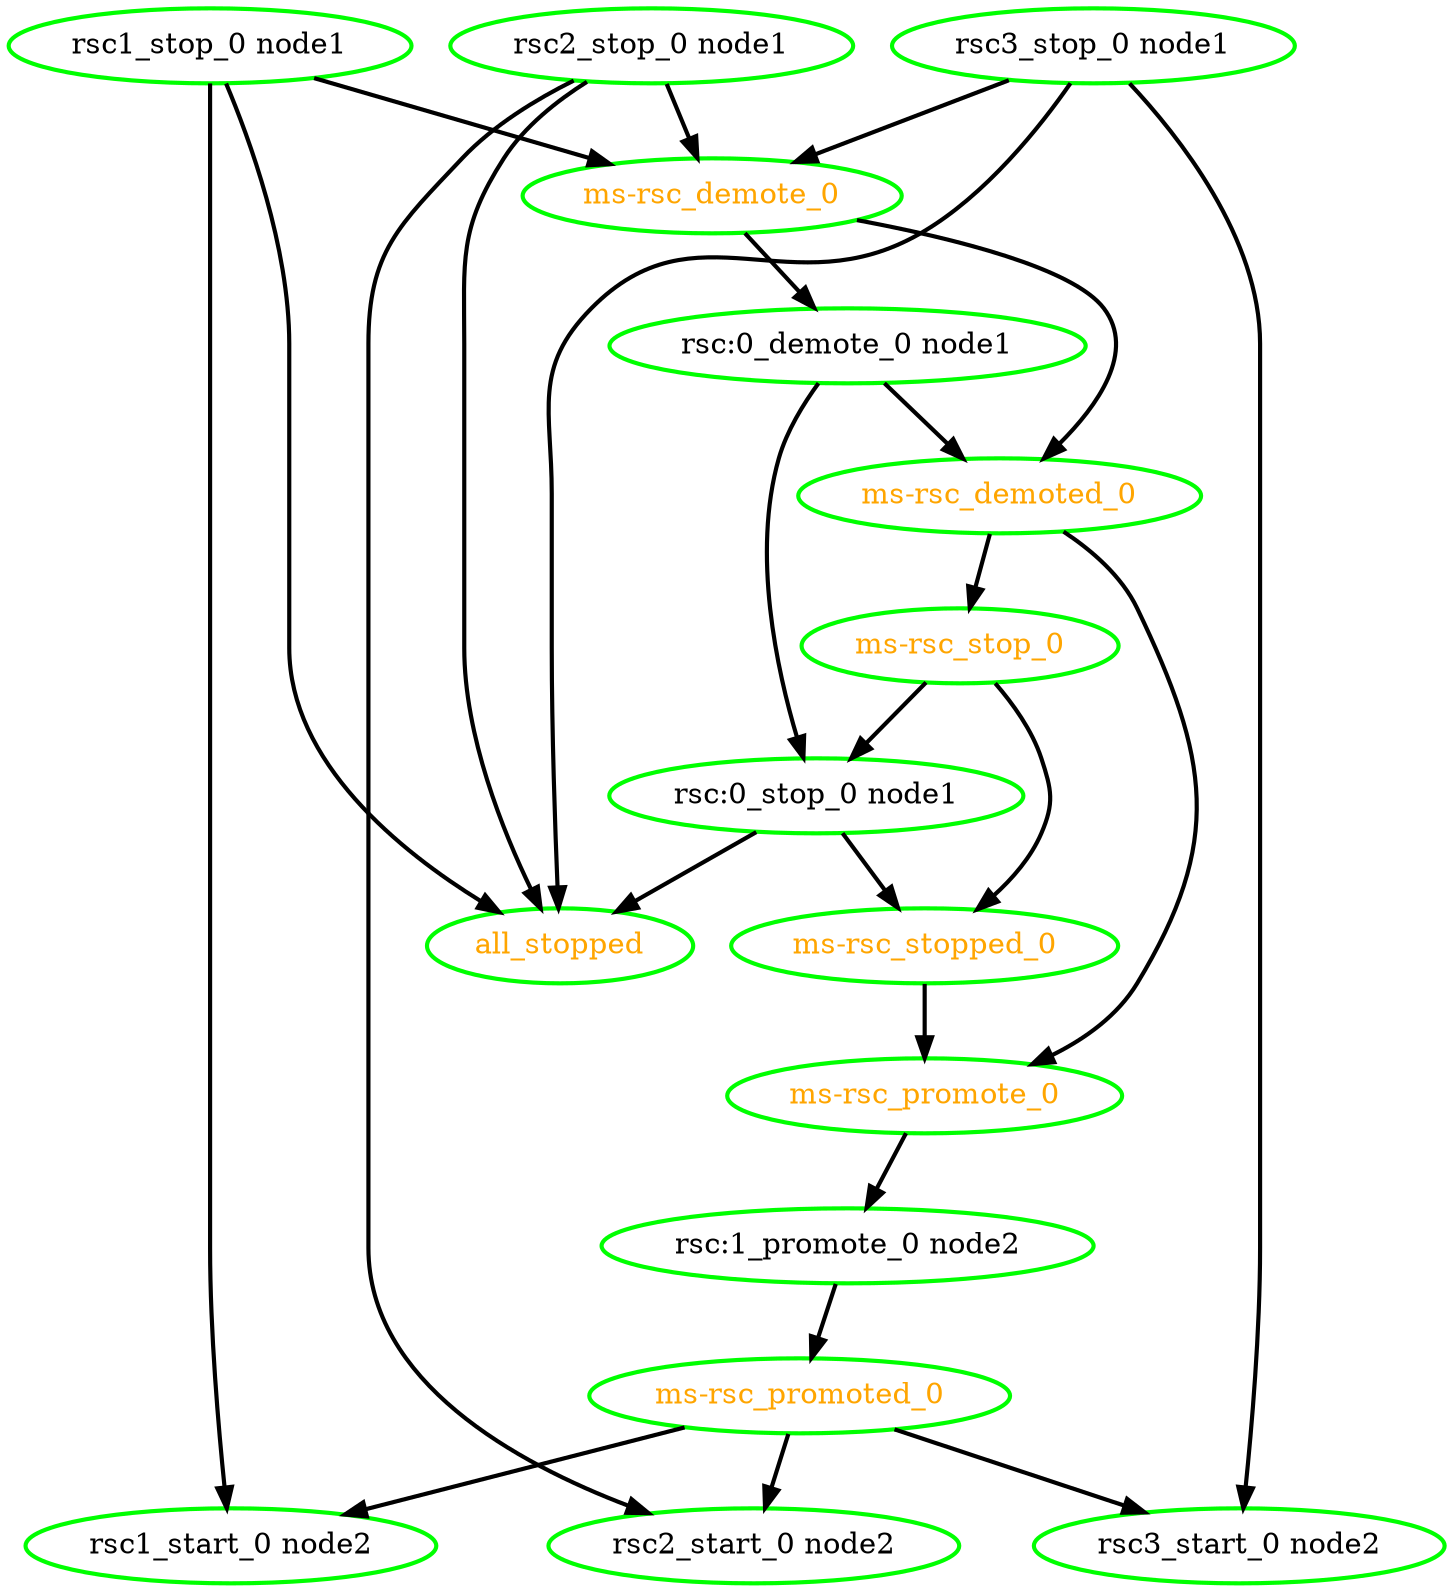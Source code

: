 digraph "g" {
"all_stopped" [ style=bold color="green" fontcolor="orange" ]
"ms-rsc_demote_0" -> "ms-rsc_demoted_0" [ style = bold]
"ms-rsc_demote_0" -> "rsc:0_demote_0 node1" [ style = bold]
"ms-rsc_demote_0" [ style=bold color="green" fontcolor="orange" ]
"ms-rsc_demoted_0" -> "ms-rsc_promote_0" [ style = bold]
"ms-rsc_demoted_0" -> "ms-rsc_stop_0" [ style = bold]
"ms-rsc_demoted_0" [ style=bold color="green" fontcolor="orange" ]
"ms-rsc_promote_0" -> "rsc:1_promote_0 node2" [ style = bold]
"ms-rsc_promote_0" [ style=bold color="green" fontcolor="orange" ]
"ms-rsc_promoted_0" -> "rsc1_start_0 node2" [ style = bold]
"ms-rsc_promoted_0" -> "rsc2_start_0 node2" [ style = bold]
"ms-rsc_promoted_0" -> "rsc3_start_0 node2" [ style = bold]
"ms-rsc_promoted_0" [ style=bold color="green" fontcolor="orange" ]
"ms-rsc_stop_0" -> "ms-rsc_stopped_0" [ style = bold]
"ms-rsc_stop_0" -> "rsc:0_stop_0 node1" [ style = bold]
"ms-rsc_stop_0" [ style=bold color="green" fontcolor="orange" ]
"ms-rsc_stopped_0" -> "ms-rsc_promote_0" [ style = bold]
"ms-rsc_stopped_0" [ style=bold color="green" fontcolor="orange" ]
"rsc1_start_0 node2" [ style=bold color="green" fontcolor="black" ]
"rsc1_stop_0 node1" -> "all_stopped" [ style = bold]
"rsc1_stop_0 node1" -> "ms-rsc_demote_0" [ style = bold]
"rsc1_stop_0 node1" -> "rsc1_start_0 node2" [ style = bold]
"rsc1_stop_0 node1" [ style=bold color="green" fontcolor="black" ]
"rsc2_start_0 node2" [ style=bold color="green" fontcolor="black" ]
"rsc2_stop_0 node1" -> "all_stopped" [ style = bold]
"rsc2_stop_0 node1" -> "ms-rsc_demote_0" [ style = bold]
"rsc2_stop_0 node1" -> "rsc2_start_0 node2" [ style = bold]
"rsc2_stop_0 node1" [ style=bold color="green" fontcolor="black" ]
"rsc3_start_0 node2" [ style=bold color="green" fontcolor="black" ]
"rsc3_stop_0 node1" -> "all_stopped" [ style = bold]
"rsc3_stop_0 node1" -> "ms-rsc_demote_0" [ style = bold]
"rsc3_stop_0 node1" -> "rsc3_start_0 node2" [ style = bold]
"rsc3_stop_0 node1" [ style=bold color="green" fontcolor="black" ]
"rsc:0_demote_0 node1" -> "ms-rsc_demoted_0" [ style = bold]
"rsc:0_demote_0 node1" -> "rsc:0_stop_0 node1" [ style = bold]
"rsc:0_demote_0 node1" [ style=bold color="green" fontcolor="black" ]
"rsc:0_stop_0 node1" -> "all_stopped" [ style = bold]
"rsc:0_stop_0 node1" -> "ms-rsc_stopped_0" [ style = bold]
"rsc:0_stop_0 node1" [ style=bold color="green" fontcolor="black" ]
"rsc:1_promote_0 node2" -> "ms-rsc_promoted_0" [ style = bold]
"rsc:1_promote_0 node2" [ style=bold color="green" fontcolor="black" ]
}
